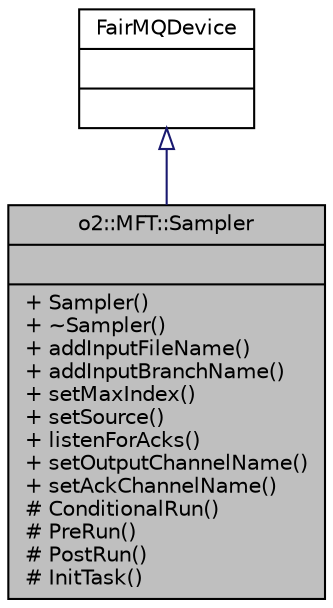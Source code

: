 digraph "o2::MFT::Sampler"
{
 // INTERACTIVE_SVG=YES
  bgcolor="transparent";
  edge [fontname="Helvetica",fontsize="10",labelfontname="Helvetica",labelfontsize="10"];
  node [fontname="Helvetica",fontsize="10",shape=record];
  Node1 [label="{o2::MFT::Sampler\n||+ Sampler()\l+ ~Sampler()\l+ addInputFileName()\l+ addInputBranchName()\l+ setMaxIndex()\l+ setSource()\l+ listenForAcks()\l+ setOutputChannelName()\l+ setAckChannelName()\l# ConditionalRun()\l# PreRun()\l# PostRun()\l# InitTask()\l}",height=0.2,width=0.4,color="black", fillcolor="grey75", style="filled" fontcolor="black"];
  Node2 -> Node1 [dir="back",color="midnightblue",fontsize="10",style="solid",arrowtail="onormal",fontname="Helvetica"];
  Node2 [label="{FairMQDevice\n||}",height=0.2,width=0.4,color="black",URL="$db/dfe/classFairMQDevice.html"];
}
